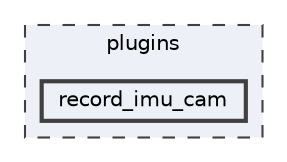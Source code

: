digraph "/home/friedel/devel/ILLIXR/plugins/record_imu_cam"
{
 // LATEX_PDF_SIZE
  bgcolor="transparent";
  edge [fontname=Helvetica,fontsize=10,labelfontname=Helvetica,labelfontsize=10];
  node [fontname=Helvetica,fontsize=10,shape=box,height=0.2,width=0.4];
  compound=true
  subgraph clusterdir_38c8d24aef3972a7f87b834274e76e31 {
    graph [ bgcolor="#edf0f7", pencolor="grey25", label="plugins", fontname=Helvetica,fontsize=10 style="filled,dashed", URL="dir_38c8d24aef3972a7f87b834274e76e31.html",tooltip=""]
  dir_ae0683f6fe722d9263c55e30effafb44 [label="record_imu_cam", fillcolor="#edf0f7", color="grey25", style="filled,bold", URL="dir_ae0683f6fe722d9263c55e30effafb44.html",tooltip=""];
  }
}
